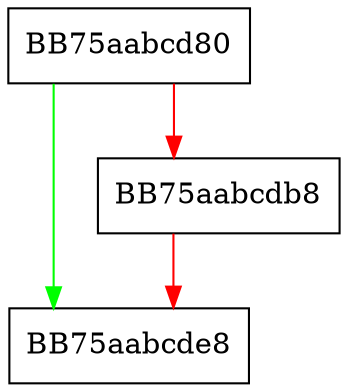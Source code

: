 digraph Init {
  node [shape="box"];
  graph [splines=ortho];
  BB75aabcd80 -> BB75aabcde8 [color="green"];
  BB75aabcd80 -> BB75aabcdb8 [color="red"];
  BB75aabcdb8 -> BB75aabcde8 [color="red"];
}